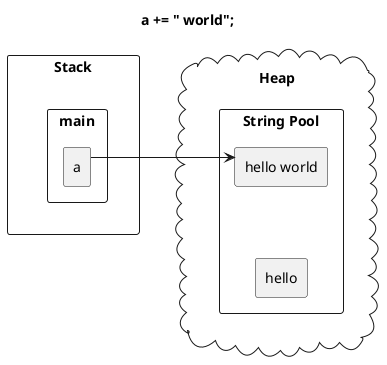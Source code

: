 @startuml
skinparam linetype ortho

title a += " world";

rectangle "Stack" {
	rectangle "main" {
		rectangle "a"
	}
}

cloud "Heap" {
	rectangle "String Pool" {
		rectangle "hello"
		rectangle "hello world" as helloworld
	}

	hello -[hidden]u- helloworld
}

Stack -[hidden]r-Heap
a -r-> helloworld

@enduml